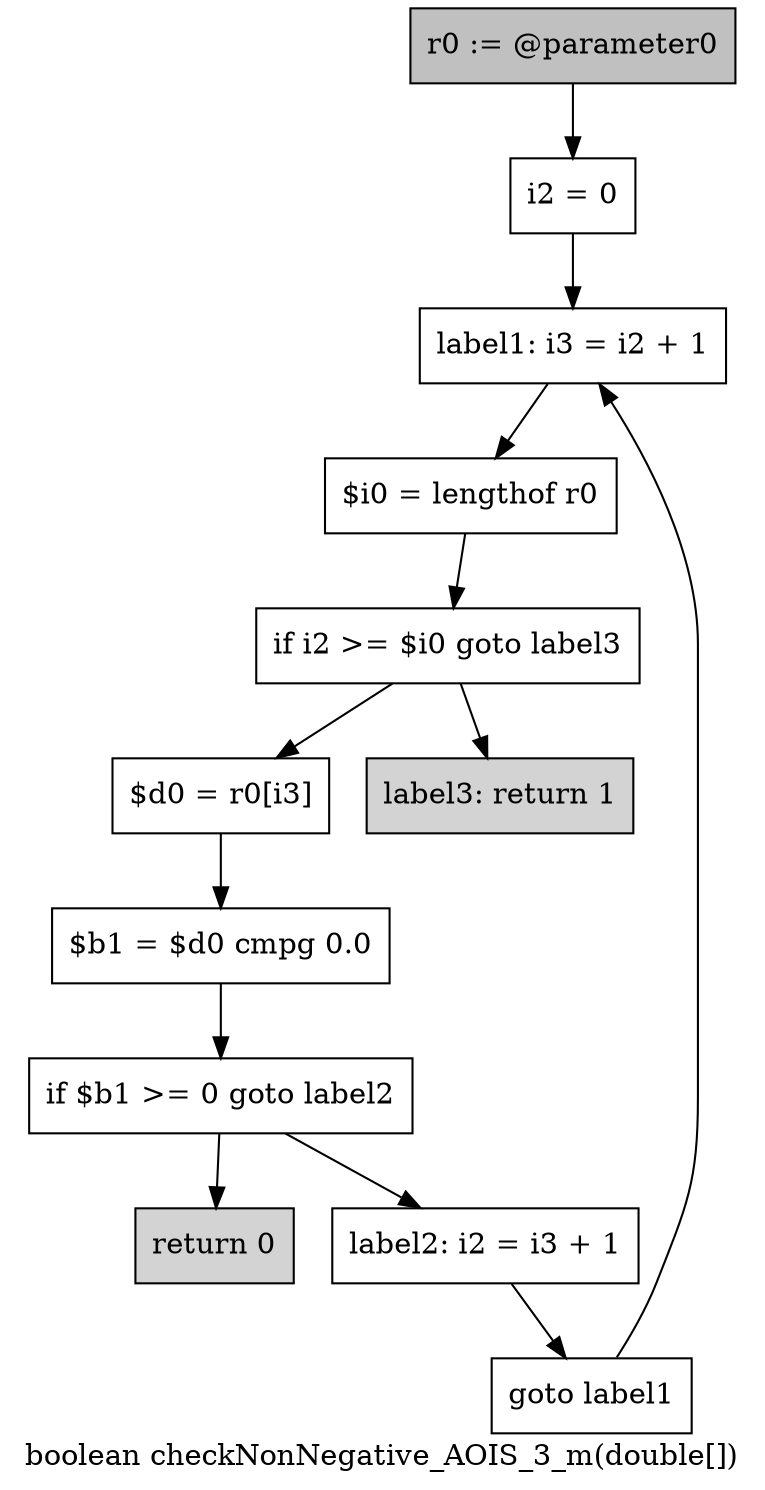 digraph "boolean checkNonNegative_AOIS_3_m(double[])" {
    label="boolean checkNonNegative_AOIS_3_m(double[])";
    node [shape=box];
    "0" [style=filled,fillcolor=gray,label="r0 := @parameter0",];
    "1" [label="i2 = 0",];
    "0"->"1";
    "2" [label="label1: i3 = i2 + 1",];
    "1"->"2";
    "3" [label="$i0 = lengthof r0",];
    "2"->"3";
    "4" [label="if i2 >= $i0 goto label3",];
    "3"->"4";
    "5" [label="$d0 = r0[i3]",];
    "4"->"5";
    "11" [style=filled,fillcolor=lightgray,label="label3: return 1",];
    "4"->"11";
    "6" [label="$b1 = $d0 cmpg 0.0",];
    "5"->"6";
    "7" [label="if $b1 >= 0 goto label2",];
    "6"->"7";
    "8" [style=filled,fillcolor=lightgray,label="return 0",];
    "7"->"8";
    "9" [label="label2: i2 = i3 + 1",];
    "7"->"9";
    "10" [label="goto label1",];
    "9"->"10";
    "10"->"2";
}
